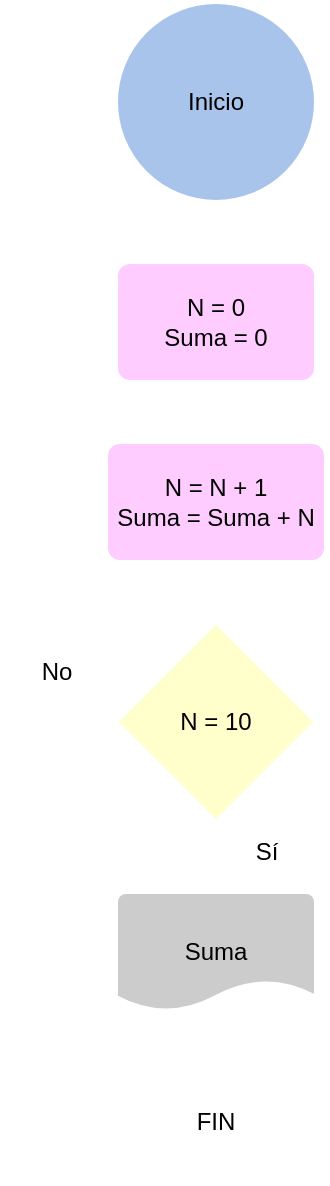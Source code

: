 <mxfile version="21.8.0" type="github">
  <diagram name="Página-1" id="6yxBuxKX0dVRbXHbzNMk">
    <mxGraphModel dx="474" dy="752" grid="1" gridSize="10" guides="1" tooltips="1" connect="1" arrows="1" fold="1" page="1" pageScale="1" pageWidth="1600" pageHeight="900" math="0" shadow="0">
      <root>
        <mxCell id="0" />
        <mxCell id="1" parent="0" />
        <mxCell id="t-S0H3YQURFm8LnUsqbW-4" style="edgeStyle=orthogonalEdgeStyle;rounded=0;orthogonalLoop=1;jettySize=auto;html=1;strokeColor=#FFFFFF;" edge="1" parent="1" source="t-S0H3YQURFm8LnUsqbW-1" target="t-S0H3YQURFm8LnUsqbW-2">
          <mxGeometry relative="1" as="geometry" />
        </mxCell>
        <mxCell id="t-S0H3YQURFm8LnUsqbW-1" value="Inicio" style="strokeWidth=2;html=1;shape=mxgraph.flowchart.start_2;whiteSpace=wrap;fillColor=#A9C4EB;strokeColor=#FFFFFF;" vertex="1" parent="1">
          <mxGeometry x="670" y="10" width="100" height="100" as="geometry" />
        </mxCell>
        <mxCell id="t-S0H3YQURFm8LnUsqbW-10" style="edgeStyle=orthogonalEdgeStyle;rounded=0;orthogonalLoop=1;jettySize=auto;html=1;entryX=0.5;entryY=0;entryDx=0;entryDy=0;strokeColor=#FFFFFF;" edge="1" parent="1" source="t-S0H3YQURFm8LnUsqbW-2" target="t-S0H3YQURFm8LnUsqbW-5">
          <mxGeometry relative="1" as="geometry" />
        </mxCell>
        <mxCell id="t-S0H3YQURFm8LnUsqbW-2" value="&lt;div&gt;N = 0&lt;/div&gt;&lt;div&gt;Suma = 0&lt;br&gt;&lt;/div&gt;" style="rounded=1;whiteSpace=wrap;html=1;absoluteArcSize=1;arcSize=14;strokeWidth=2;fillColor=#FFCCFF;strokeColor=#FFFFFF;" vertex="1" parent="1">
          <mxGeometry x="670" y="140" width="100" height="60" as="geometry" />
        </mxCell>
        <mxCell id="t-S0H3YQURFm8LnUsqbW-11" style="edgeStyle=orthogonalEdgeStyle;rounded=0;orthogonalLoop=1;jettySize=auto;html=1;strokeColor=#FFFFFF;" edge="1" parent="1" source="t-S0H3YQURFm8LnUsqbW-5" target="t-S0H3YQURFm8LnUsqbW-6">
          <mxGeometry relative="1" as="geometry" />
        </mxCell>
        <mxCell id="t-S0H3YQURFm8LnUsqbW-5" value="&lt;div&gt;N = N + 1&lt;/div&gt;&lt;div&gt;Suma = Suma + N&lt;br&gt;&lt;/div&gt;" style="rounded=1;whiteSpace=wrap;html=1;absoluteArcSize=1;arcSize=14;strokeWidth=2;fillColor=#FFCCFF;strokeColor=#FFFFFF;" vertex="1" parent="1">
          <mxGeometry x="665" y="230" width="110" height="60" as="geometry" />
        </mxCell>
        <mxCell id="t-S0H3YQURFm8LnUsqbW-14" style="edgeStyle=orthogonalEdgeStyle;rounded=0;orthogonalLoop=1;jettySize=auto;html=1;strokeColor=#FFFFFF;" edge="1" parent="1" source="t-S0H3YQURFm8LnUsqbW-6">
          <mxGeometry relative="1" as="geometry">
            <mxPoint x="720" y="210" as="targetPoint" />
            <Array as="points">
              <mxPoint x="620" y="370" />
              <mxPoint x="620" y="210" />
            </Array>
          </mxGeometry>
        </mxCell>
        <mxCell id="t-S0H3YQURFm8LnUsqbW-6" value="N = 10" style="strokeWidth=2;html=1;shape=mxgraph.flowchart.decision;whiteSpace=wrap;fillColor=#FFFFCC;strokeColor=#FFFFFF;" vertex="1" parent="1">
          <mxGeometry x="670" y="320" width="100" height="100" as="geometry" />
        </mxCell>
        <mxCell id="t-S0H3YQURFm8LnUsqbW-13" style="edgeStyle=orthogonalEdgeStyle;rounded=0;orthogonalLoop=1;jettySize=auto;html=1;strokeColor=#FFFFFF;" edge="1" parent="1" source="t-S0H3YQURFm8LnUsqbW-7" target="t-S0H3YQURFm8LnUsqbW-9">
          <mxGeometry relative="1" as="geometry" />
        </mxCell>
        <mxCell id="t-S0H3YQURFm8LnUsqbW-7" value="Suma" style="strokeWidth=2;html=1;shape=mxgraph.flowchart.document2;whiteSpace=wrap;size=0.25;fillColor=#CCCCCC;strokeColor=#FFFFFF;" vertex="1" parent="1">
          <mxGeometry x="670" y="455" width="100" height="60" as="geometry" />
        </mxCell>
        <mxCell id="t-S0H3YQURFm8LnUsqbW-9" value="FIN" style="strokeWidth=2;html=1;shape=mxgraph.flowchart.terminator;whiteSpace=wrap;fillColor=#FFFFFF;strokeColor=#FFFFFF;" vertex="1" parent="1">
          <mxGeometry x="670" y="540" width="100" height="60" as="geometry" />
        </mxCell>
        <mxCell id="t-S0H3YQURFm8LnUsqbW-12" style="edgeStyle=orthogonalEdgeStyle;rounded=0;orthogonalLoop=1;jettySize=auto;html=1;entryX=0.5;entryY=0;entryDx=0;entryDy=0;entryPerimeter=0;strokeColor=#FFFFFF;" edge="1" parent="1" source="t-S0H3YQURFm8LnUsqbW-6" target="t-S0H3YQURFm8LnUsqbW-7">
          <mxGeometry relative="1" as="geometry" />
        </mxCell>
        <mxCell id="t-S0H3YQURFm8LnUsqbW-15" value="No" style="text;html=1;align=center;verticalAlign=middle;resizable=0;points=[];autosize=1;strokeColor=none;fillColor=none;" vertex="1" parent="1">
          <mxGeometry x="620" y="330" width="40" height="30" as="geometry" />
        </mxCell>
        <mxCell id="t-S0H3YQURFm8LnUsqbW-16" value="Sí" style="text;html=1;align=center;verticalAlign=middle;resizable=0;points=[];autosize=1;strokeColor=none;fillColor=none;" vertex="1" parent="1">
          <mxGeometry x="730" y="420" width="30" height="30" as="geometry" />
        </mxCell>
      </root>
    </mxGraphModel>
  </diagram>
</mxfile>
